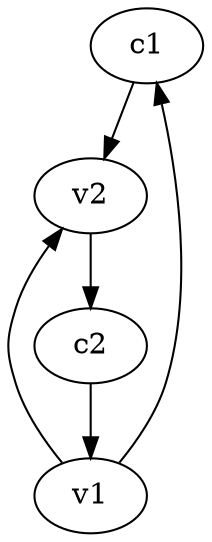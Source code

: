 strict digraph  {
c1;
c2;
v1;
v2;
c1 -> v2  [weight=1];
c2 -> v1  [weight=1];
v1 -> c1  [weight=1];
v1 -> v2  [weight=1];
v2 -> c2  [weight=1];
}
